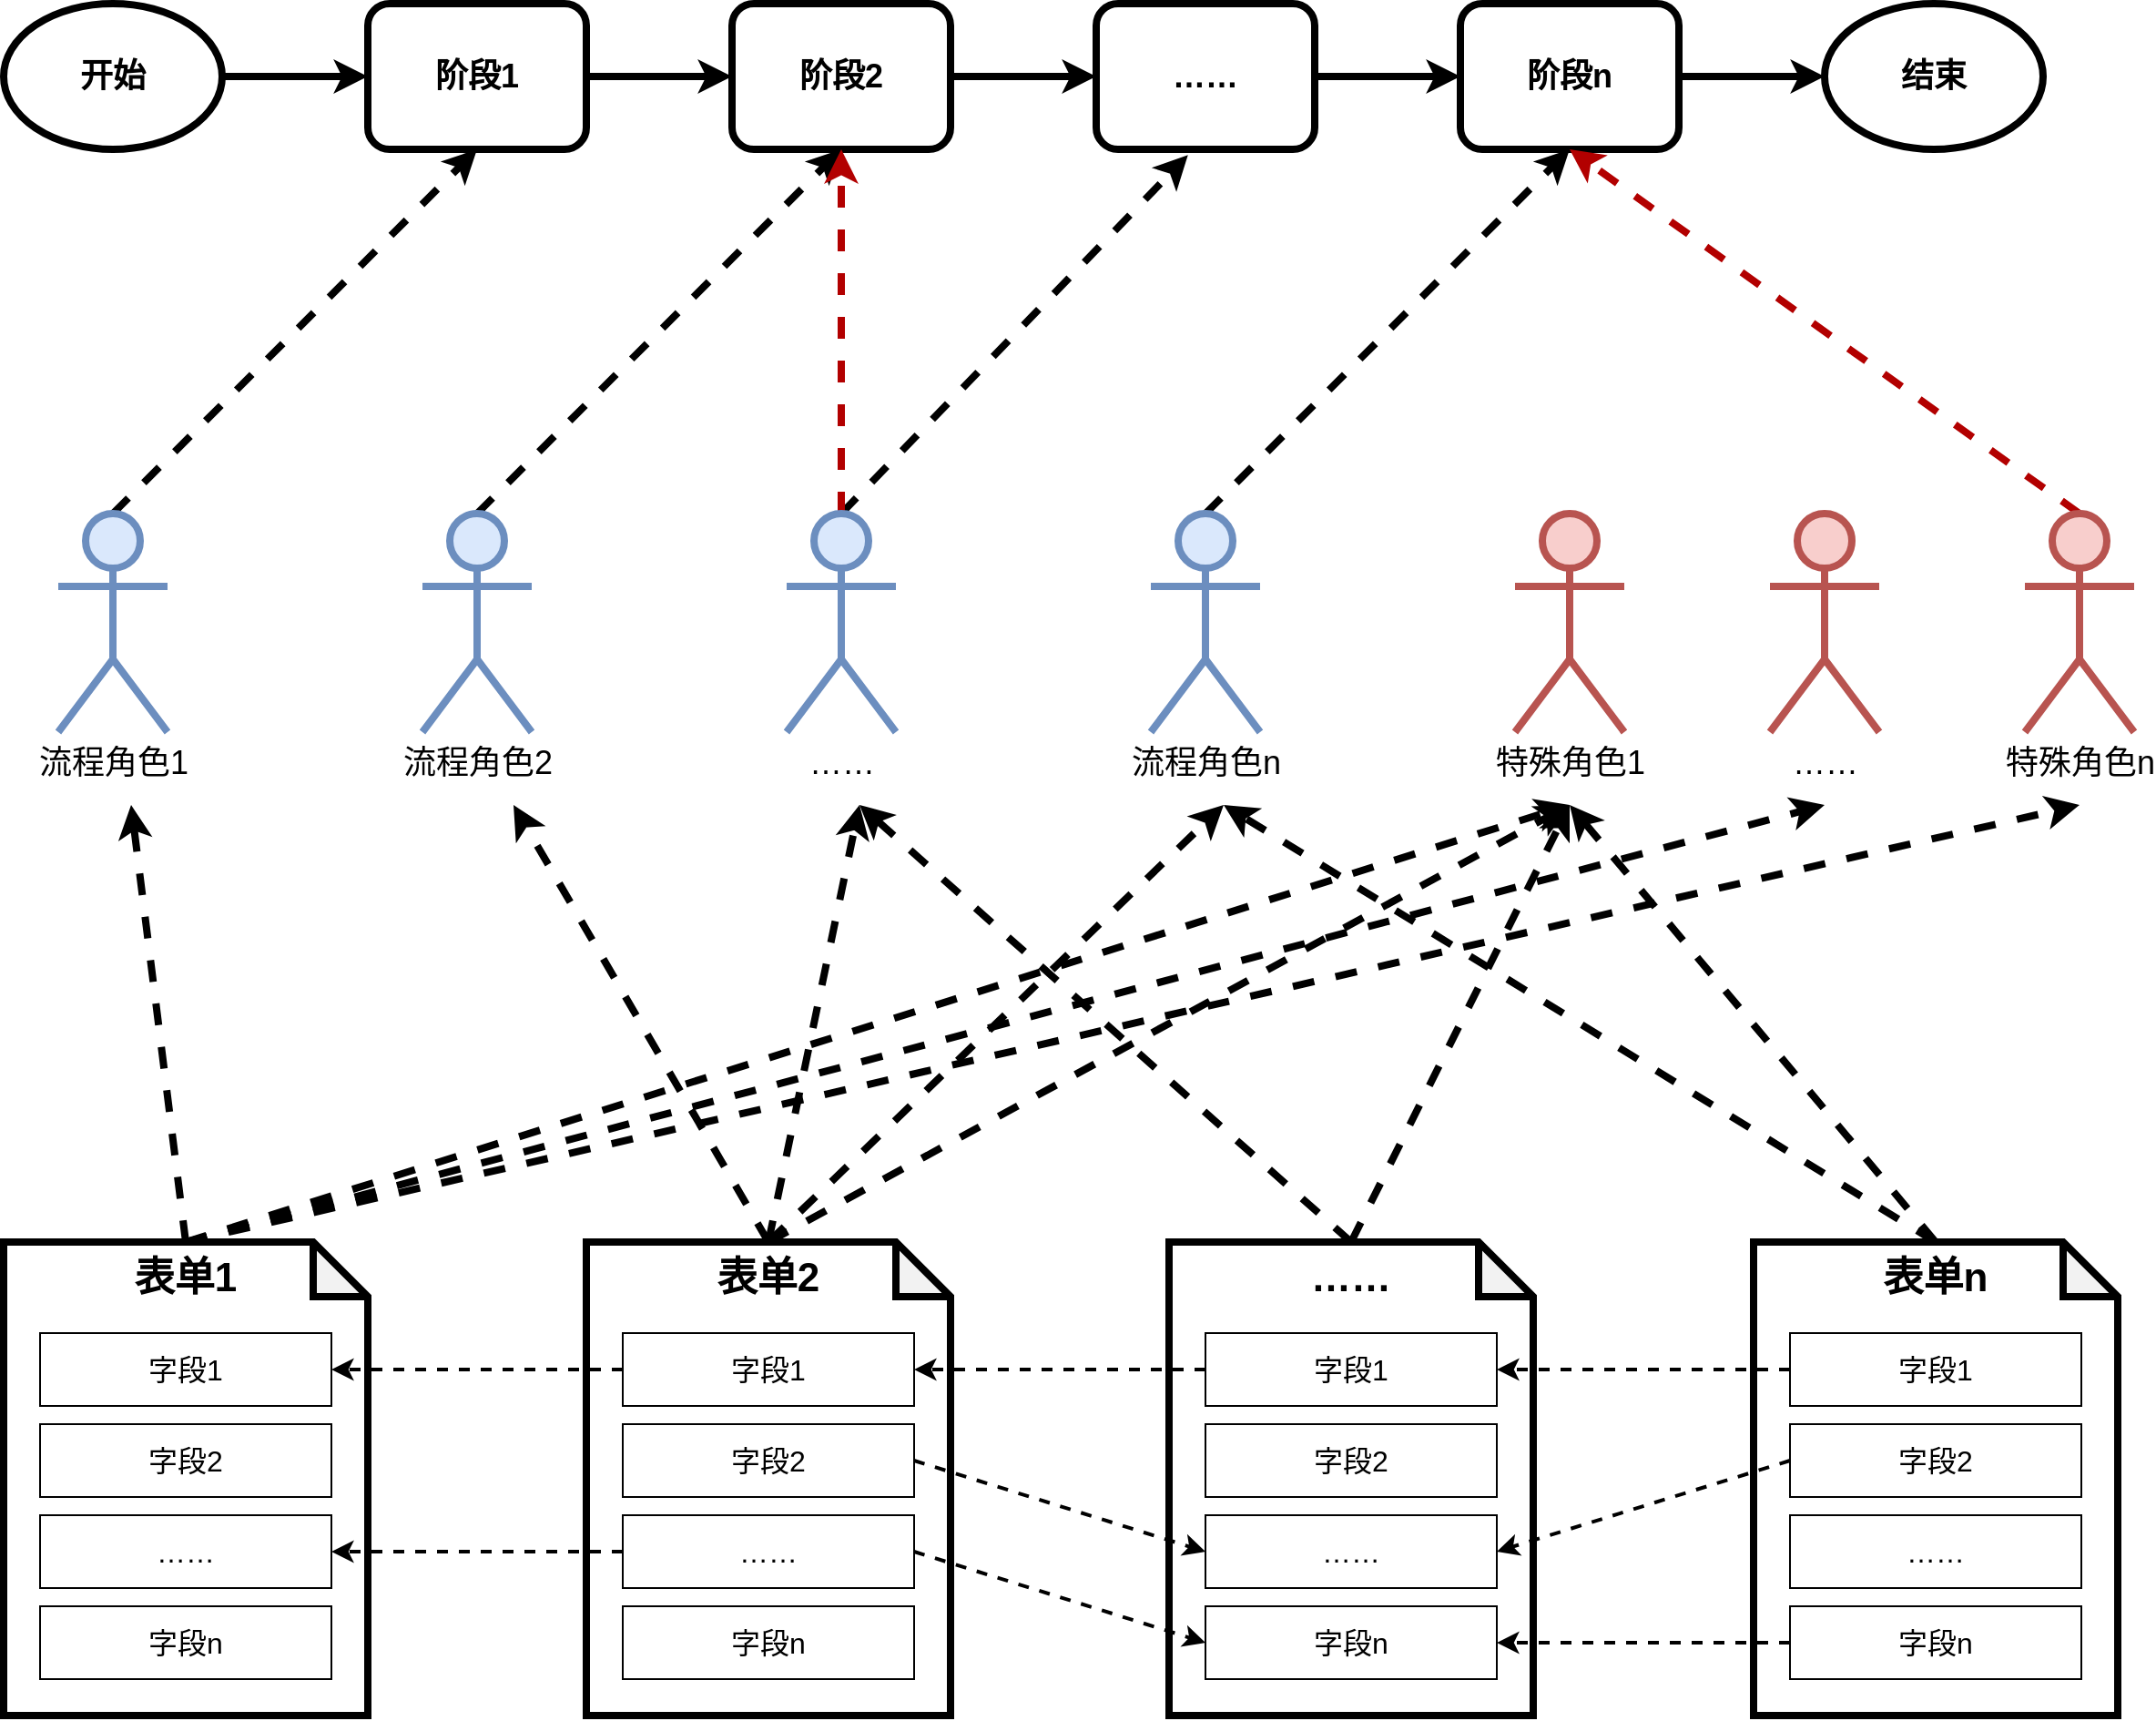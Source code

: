 <mxfile version="20.0.3" type="github">
  <diagram id="KMLzPFCYPwNL3a2IKora" name="Page-1">
    <mxGraphModel dx="1673" dy="934" grid="1" gridSize="10" guides="1" tooltips="1" connect="1" arrows="1" fold="1" page="1" pageScale="1" pageWidth="827" pageHeight="1169" math="0" shadow="0">
      <root>
        <mxCell id="0" />
        <mxCell id="1" parent="0" />
        <mxCell id="se5E7Arf67xWCam7YA4U-5" value="" style="edgeStyle=orthogonalEdgeStyle;rounded=0;orthogonalLoop=1;jettySize=auto;html=1;fontSize=18;fontStyle=1;strokeWidth=4;" edge="1" parent="1" source="se5E7Arf67xWCam7YA4U-2" target="se5E7Arf67xWCam7YA4U-4">
          <mxGeometry relative="1" as="geometry" />
        </mxCell>
        <mxCell id="se5E7Arf67xWCam7YA4U-2" value="阶段1" style="rounded=1;whiteSpace=wrap;html=1;fontSize=18;fontStyle=1;strokeWidth=4;" vertex="1" parent="1">
          <mxGeometry x="280" y="280" width="120" height="80" as="geometry" />
        </mxCell>
        <mxCell id="se5E7Arf67xWCam7YA4U-6" style="edgeStyle=orthogonalEdgeStyle;rounded=0;orthogonalLoop=1;jettySize=auto;html=1;exitX=1;exitY=0.5;exitDx=0;exitDy=0;entryX=0;entryY=0.5;entryDx=0;entryDy=0;fontSize=18;fontStyle=1;strokeWidth=4;" edge="1" parent="1" source="se5E7Arf67xWCam7YA4U-3" target="se5E7Arf67xWCam7YA4U-2">
          <mxGeometry relative="1" as="geometry" />
        </mxCell>
        <mxCell id="se5E7Arf67xWCam7YA4U-3" value="开始" style="ellipse;whiteSpace=wrap;html=1;fontSize=18;fontStyle=1;strokeWidth=4;" vertex="1" parent="1">
          <mxGeometry x="80" y="280" width="120" height="80" as="geometry" />
        </mxCell>
        <mxCell id="se5E7Arf67xWCam7YA4U-8" value="" style="edgeStyle=orthogonalEdgeStyle;rounded=0;orthogonalLoop=1;jettySize=auto;html=1;fontSize=18;fontStyle=1;strokeWidth=4;" edge="1" parent="1" source="se5E7Arf67xWCam7YA4U-4" target="se5E7Arf67xWCam7YA4U-7">
          <mxGeometry relative="1" as="geometry" />
        </mxCell>
        <mxCell id="se5E7Arf67xWCam7YA4U-4" value="阶段2" style="rounded=1;whiteSpace=wrap;html=1;fontSize=18;fontStyle=1;strokeWidth=4;" vertex="1" parent="1">
          <mxGeometry x="480" y="280" width="120" height="80" as="geometry" />
        </mxCell>
        <mxCell id="se5E7Arf67xWCam7YA4U-10" value="" style="edgeStyle=orthogonalEdgeStyle;rounded=0;orthogonalLoop=1;jettySize=auto;html=1;fontSize=18;fontStyle=1;strokeWidth=4;" edge="1" parent="1" source="se5E7Arf67xWCam7YA4U-7" target="se5E7Arf67xWCam7YA4U-9">
          <mxGeometry relative="1" as="geometry" />
        </mxCell>
        <mxCell id="se5E7Arf67xWCam7YA4U-7" value="……" style="rounded=1;whiteSpace=wrap;html=1;fontSize=18;fontStyle=1;strokeWidth=4;" vertex="1" parent="1">
          <mxGeometry x="680" y="280" width="120" height="80" as="geometry" />
        </mxCell>
        <mxCell id="se5E7Arf67xWCam7YA4U-13" style="edgeStyle=orthogonalEdgeStyle;rounded=0;orthogonalLoop=1;jettySize=auto;html=1;exitX=1;exitY=0.5;exitDx=0;exitDy=0;fontSize=18;fontStyle=1;strokeWidth=4;" edge="1" parent="1" source="se5E7Arf67xWCam7YA4U-9" target="se5E7Arf67xWCam7YA4U-12">
          <mxGeometry relative="1" as="geometry" />
        </mxCell>
        <mxCell id="se5E7Arf67xWCam7YA4U-9" value="阶段n" style="rounded=1;whiteSpace=wrap;html=1;fontSize=18;fontStyle=1;strokeWidth=4;" vertex="1" parent="1">
          <mxGeometry x="880" y="280" width="120" height="80" as="geometry" />
        </mxCell>
        <mxCell id="se5E7Arf67xWCam7YA4U-12" value="结束" style="ellipse;whiteSpace=wrap;html=1;fontSize=18;fontStyle=1;strokeWidth=4;" vertex="1" parent="1">
          <mxGeometry x="1080" y="280" width="120" height="80" as="geometry" />
        </mxCell>
        <mxCell id="se5E7Arf67xWCam7YA4U-14" value="特殊角色1" style="shape=umlActor;verticalLabelPosition=bottom;verticalAlign=top;html=1;outlineConnect=0;fontSize=18;strokeWidth=4;fillColor=#f8cecc;strokeColor=#b85450;" vertex="1" parent="1">
          <mxGeometry x="910" y="560" width="60" height="120" as="geometry" />
        </mxCell>
        <mxCell id="se5E7Arf67xWCam7YA4U-63" style="edgeStyle=none;rounded=0;orthogonalLoop=1;jettySize=auto;html=1;exitX=0.5;exitY=0;exitDx=0;exitDy=0;exitPerimeter=0;entryX=0.5;entryY=1;entryDx=0;entryDy=0;dashed=1;fontSize=22;strokeWidth=4;fillColor=#e51400;strokeColor=#B20000;" edge="1" parent="1" source="se5E7Arf67xWCam7YA4U-17" target="se5E7Arf67xWCam7YA4U-9">
          <mxGeometry relative="1" as="geometry" />
        </mxCell>
        <mxCell id="se5E7Arf67xWCam7YA4U-17" value="特殊角色n" style="shape=umlActor;verticalLabelPosition=bottom;verticalAlign=top;html=1;outlineConnect=0;fontSize=18;strokeWidth=4;fillColor=#f8cecc;strokeColor=#b85450;" vertex="1" parent="1">
          <mxGeometry x="1190" y="560" width="60" height="120" as="geometry" />
        </mxCell>
        <mxCell id="se5E7Arf67xWCam7YA4U-43" style="rounded=0;orthogonalLoop=1;jettySize=auto;html=1;exitX=0.5;exitY=0;exitDx=0;exitDy=0;exitPerimeter=0;entryX=0.5;entryY=1;entryDx=0;entryDy=0;fontSize=22;strokeWidth=4;dashed=1;" edge="1" parent="1" source="se5E7Arf67xWCam7YA4U-19" target="se5E7Arf67xWCam7YA4U-2">
          <mxGeometry relative="1" as="geometry" />
        </mxCell>
        <mxCell id="se5E7Arf67xWCam7YA4U-19" value="流程角色1" style="shape=umlActor;verticalLabelPosition=bottom;verticalAlign=top;html=1;outlineConnect=0;fontSize=18;strokeWidth=4;fillColor=#dae8fc;strokeColor=#6c8ebf;" vertex="1" parent="1">
          <mxGeometry x="110" y="560" width="60" height="120" as="geometry" />
        </mxCell>
        <mxCell id="se5E7Arf67xWCam7YA4U-44" style="edgeStyle=none;rounded=0;orthogonalLoop=1;jettySize=auto;html=1;exitX=0.5;exitY=0;exitDx=0;exitDy=0;exitPerimeter=0;entryX=0.5;entryY=1;entryDx=0;entryDy=0;dashed=1;fontSize=22;strokeWidth=4;" edge="1" parent="1" source="se5E7Arf67xWCam7YA4U-20" target="se5E7Arf67xWCam7YA4U-4">
          <mxGeometry relative="1" as="geometry" />
        </mxCell>
        <mxCell id="se5E7Arf67xWCam7YA4U-20" value="流程角色2" style="shape=umlActor;verticalLabelPosition=bottom;verticalAlign=top;html=1;outlineConnect=0;fontSize=18;strokeWidth=4;fillColor=#dae8fc;strokeColor=#6c8ebf;" vertex="1" parent="1">
          <mxGeometry x="310" y="560" width="60" height="120" as="geometry" />
        </mxCell>
        <mxCell id="se5E7Arf67xWCam7YA4U-45" style="edgeStyle=none;rounded=0;orthogonalLoop=1;jettySize=auto;html=1;exitX=0.5;exitY=0;exitDx=0;exitDy=0;exitPerimeter=0;entryX=0.42;entryY=1.039;entryDx=0;entryDy=0;entryPerimeter=0;dashed=1;fontSize=22;strokeWidth=4;" edge="1" parent="1" source="se5E7Arf67xWCam7YA4U-21" target="se5E7Arf67xWCam7YA4U-7">
          <mxGeometry relative="1" as="geometry" />
        </mxCell>
        <mxCell id="se5E7Arf67xWCam7YA4U-59" style="edgeStyle=none;rounded=0;orthogonalLoop=1;jettySize=auto;html=1;exitX=0.5;exitY=0;exitDx=0;exitDy=0;exitPerimeter=0;entryX=0.5;entryY=1;entryDx=0;entryDy=0;dashed=1;fontSize=22;strokeWidth=4;fillColor=#e51400;strokeColor=#B20000;" edge="1" parent="1" source="se5E7Arf67xWCam7YA4U-21" target="se5E7Arf67xWCam7YA4U-4">
          <mxGeometry relative="1" as="geometry" />
        </mxCell>
        <mxCell id="se5E7Arf67xWCam7YA4U-21" value="……" style="shape=umlActor;verticalLabelPosition=bottom;verticalAlign=top;html=1;outlineConnect=0;fontSize=18;strokeWidth=4;fillColor=#dae8fc;strokeColor=#6c8ebf;" vertex="1" parent="1">
          <mxGeometry x="510" y="560" width="60" height="120" as="geometry" />
        </mxCell>
        <mxCell id="se5E7Arf67xWCam7YA4U-46" style="edgeStyle=none;rounded=0;orthogonalLoop=1;jettySize=auto;html=1;exitX=0.5;exitY=0;exitDx=0;exitDy=0;exitPerimeter=0;entryX=0.5;entryY=1;entryDx=0;entryDy=0;dashed=1;fontSize=22;strokeWidth=4;" edge="1" parent="1" source="se5E7Arf67xWCam7YA4U-22" target="se5E7Arf67xWCam7YA4U-9">
          <mxGeometry relative="1" as="geometry" />
        </mxCell>
        <mxCell id="se5E7Arf67xWCam7YA4U-22" value="流程角色n" style="shape=umlActor;verticalLabelPosition=bottom;verticalAlign=top;html=1;outlineConnect=0;fontSize=18;strokeWidth=4;fillColor=#dae8fc;strokeColor=#6c8ebf;" vertex="1" parent="1">
          <mxGeometry x="710" y="560" width="60" height="120" as="geometry" />
        </mxCell>
        <mxCell id="se5E7Arf67xWCam7YA4U-27" value="……" style="shape=umlActor;verticalLabelPosition=bottom;verticalAlign=top;html=1;outlineConnect=0;fontSize=18;strokeWidth=4;fillColor=#f8cecc;strokeColor=#b85450;" vertex="1" parent="1">
          <mxGeometry x="1050" y="560" width="60" height="120" as="geometry" />
        </mxCell>
        <mxCell id="se5E7Arf67xWCam7YA4U-48" style="edgeStyle=none;rounded=0;orthogonalLoop=1;jettySize=auto;html=1;exitX=0.5;exitY=0;exitDx=0;exitDy=0;exitPerimeter=0;dashed=1;fontSize=22;strokeWidth=4;" edge="1" parent="1" source="se5E7Arf67xWCam7YA4U-35">
          <mxGeometry relative="1" as="geometry">
            <mxPoint x="150" y="720" as="targetPoint" />
          </mxGeometry>
        </mxCell>
        <mxCell id="se5E7Arf67xWCam7YA4U-54" style="edgeStyle=none;rounded=0;orthogonalLoop=1;jettySize=auto;html=1;exitX=0.5;exitY=0;exitDx=0;exitDy=0;exitPerimeter=0;dashed=1;fontSize=22;strokeWidth=4;" edge="1" parent="1" source="se5E7Arf67xWCam7YA4U-35">
          <mxGeometry relative="1" as="geometry">
            <mxPoint x="940" y="720" as="targetPoint" />
          </mxGeometry>
        </mxCell>
        <mxCell id="se5E7Arf67xWCam7YA4U-61" style="edgeStyle=none;rounded=0;orthogonalLoop=1;jettySize=auto;html=1;exitX=0.5;exitY=0;exitDx=0;exitDy=0;exitPerimeter=0;dashed=1;fontSize=22;strokeWidth=4;" edge="1" parent="1" source="se5E7Arf67xWCam7YA4U-35">
          <mxGeometry relative="1" as="geometry">
            <mxPoint x="1080" y="720" as="targetPoint" />
          </mxGeometry>
        </mxCell>
        <mxCell id="se5E7Arf67xWCam7YA4U-62" style="edgeStyle=none;rounded=0;orthogonalLoop=1;jettySize=auto;html=1;exitX=0.5;exitY=0;exitDx=0;exitDy=0;exitPerimeter=0;dashed=1;fontSize=22;strokeWidth=4;" edge="1" parent="1" source="se5E7Arf67xWCam7YA4U-35">
          <mxGeometry relative="1" as="geometry">
            <mxPoint x="1220" y="720" as="targetPoint" />
          </mxGeometry>
        </mxCell>
        <mxCell id="se5E7Arf67xWCam7YA4U-35" value="表单1" style="shape=note;whiteSpace=wrap;html=1;backgroundOutline=1;darkOpacity=0.05;fontSize=22;strokeWidth=4;verticalAlign=top;fontStyle=1" vertex="1" parent="1">
          <mxGeometry x="80" y="960" width="200" height="260" as="geometry" />
        </mxCell>
        <mxCell id="se5E7Arf67xWCam7YA4U-49" style="edgeStyle=none;rounded=0;orthogonalLoop=1;jettySize=auto;html=1;exitX=0.5;exitY=0;exitDx=0;exitDy=0;exitPerimeter=0;dashed=1;fontSize=22;strokeWidth=4;" edge="1" parent="1" source="se5E7Arf67xWCam7YA4U-36">
          <mxGeometry relative="1" as="geometry">
            <mxPoint x="360" y="720" as="targetPoint" />
          </mxGeometry>
        </mxCell>
        <mxCell id="se5E7Arf67xWCam7YA4U-50" style="edgeStyle=none;rounded=0;orthogonalLoop=1;jettySize=auto;html=1;exitX=0.5;exitY=0;exitDx=0;exitDy=0;exitPerimeter=0;dashed=1;fontSize=22;strokeWidth=4;" edge="1" parent="1" source="se5E7Arf67xWCam7YA4U-36">
          <mxGeometry relative="1" as="geometry">
            <mxPoint x="550" y="720" as="targetPoint" />
          </mxGeometry>
        </mxCell>
        <mxCell id="se5E7Arf67xWCam7YA4U-51" style="edgeStyle=none;rounded=0;orthogonalLoop=1;jettySize=auto;html=1;exitX=0.5;exitY=0;exitDx=0;exitDy=0;exitPerimeter=0;dashed=1;fontSize=22;strokeWidth=4;" edge="1" parent="1" source="se5E7Arf67xWCam7YA4U-36">
          <mxGeometry relative="1" as="geometry">
            <mxPoint x="750" y="720" as="targetPoint" />
          </mxGeometry>
        </mxCell>
        <mxCell id="se5E7Arf67xWCam7YA4U-55" style="edgeStyle=none;rounded=0;orthogonalLoop=1;jettySize=auto;html=1;exitX=0.5;exitY=0;exitDx=0;exitDy=0;exitPerimeter=0;dashed=1;fontSize=22;strokeWidth=4;" edge="1" parent="1" source="se5E7Arf67xWCam7YA4U-36">
          <mxGeometry relative="1" as="geometry">
            <mxPoint x="940" y="720" as="targetPoint" />
          </mxGeometry>
        </mxCell>
        <mxCell id="se5E7Arf67xWCam7YA4U-36" value="表单2" style="shape=note;whiteSpace=wrap;html=1;backgroundOutline=1;darkOpacity=0.05;fontSize=22;strokeWidth=4;verticalAlign=top;fontStyle=1" vertex="1" parent="1">
          <mxGeometry x="400" y="960" width="200" height="260" as="geometry" />
        </mxCell>
        <mxCell id="se5E7Arf67xWCam7YA4U-53" style="edgeStyle=none;rounded=0;orthogonalLoop=1;jettySize=auto;html=1;exitX=0.5;exitY=0;exitDx=0;exitDy=0;exitPerimeter=0;dashed=1;fontSize=22;strokeWidth=4;" edge="1" parent="1" source="se5E7Arf67xWCam7YA4U-37">
          <mxGeometry relative="1" as="geometry">
            <mxPoint x="750" y="720" as="targetPoint" />
          </mxGeometry>
        </mxCell>
        <mxCell id="se5E7Arf67xWCam7YA4U-58" style="edgeStyle=none;rounded=0;orthogonalLoop=1;jettySize=auto;html=1;exitX=0.5;exitY=0;exitDx=0;exitDy=0;exitPerimeter=0;dashed=1;fontSize=22;strokeWidth=4;" edge="1" parent="1" source="se5E7Arf67xWCam7YA4U-37">
          <mxGeometry relative="1" as="geometry">
            <mxPoint x="940" y="720" as="targetPoint" />
          </mxGeometry>
        </mxCell>
        <mxCell id="se5E7Arf67xWCam7YA4U-37" value="表单n" style="shape=note;whiteSpace=wrap;html=1;backgroundOutline=1;darkOpacity=0.05;fontSize=22;strokeWidth=4;verticalAlign=top;fontStyle=1" vertex="1" parent="1">
          <mxGeometry x="1041" y="960" width="200" height="260" as="geometry" />
        </mxCell>
        <mxCell id="se5E7Arf67xWCam7YA4U-52" style="edgeStyle=none;rounded=0;orthogonalLoop=1;jettySize=auto;html=1;exitX=0.5;exitY=0;exitDx=0;exitDy=0;exitPerimeter=0;dashed=1;fontSize=22;strokeWidth=4;" edge="1" parent="1" source="se5E7Arf67xWCam7YA4U-38">
          <mxGeometry relative="1" as="geometry">
            <mxPoint x="550" y="720" as="targetPoint" />
          </mxGeometry>
        </mxCell>
        <mxCell id="se5E7Arf67xWCam7YA4U-56" style="edgeStyle=none;rounded=0;orthogonalLoop=1;jettySize=auto;html=1;exitX=0.5;exitY=0;exitDx=0;exitDy=0;exitPerimeter=0;dashed=1;fontSize=22;strokeWidth=4;" edge="1" parent="1" source="se5E7Arf67xWCam7YA4U-38">
          <mxGeometry relative="1" as="geometry">
            <mxPoint x="940" y="720" as="targetPoint" />
          </mxGeometry>
        </mxCell>
        <mxCell id="se5E7Arf67xWCam7YA4U-38" value="……" style="shape=note;whiteSpace=wrap;html=1;backgroundOutline=1;darkOpacity=0.05;fontSize=22;strokeWidth=4;verticalAlign=top;fontStyle=1" vertex="1" parent="1">
          <mxGeometry x="720" y="960" width="200" height="260" as="geometry" />
        </mxCell>
        <mxCell id="se5E7Arf67xWCam7YA4U-64" value="字段1" style="rounded=0;whiteSpace=wrap;html=1;fontSize=16;strokeWidth=1;" vertex="1" parent="1">
          <mxGeometry x="100" y="1010" width="160" height="40" as="geometry" />
        </mxCell>
        <mxCell id="se5E7Arf67xWCam7YA4U-65" value="字段2" style="rounded=0;whiteSpace=wrap;html=1;fontSize=16;strokeWidth=1;" vertex="1" parent="1">
          <mxGeometry x="100" y="1060" width="160" height="40" as="geometry" />
        </mxCell>
        <mxCell id="se5E7Arf67xWCam7YA4U-66" value="……" style="rounded=0;whiteSpace=wrap;html=1;fontSize=16;strokeWidth=1;" vertex="1" parent="1">
          <mxGeometry x="100" y="1110" width="160" height="40" as="geometry" />
        </mxCell>
        <mxCell id="se5E7Arf67xWCam7YA4U-68" value="字段n" style="rounded=0;whiteSpace=wrap;html=1;fontSize=16;strokeWidth=1;" vertex="1" parent="1">
          <mxGeometry x="100" y="1160" width="160" height="40" as="geometry" />
        </mxCell>
        <mxCell id="se5E7Arf67xWCam7YA4U-81" style="edgeStyle=none;rounded=0;orthogonalLoop=1;jettySize=auto;html=1;exitX=0;exitY=0.5;exitDx=0;exitDy=0;entryX=1;entryY=0.5;entryDx=0;entryDy=0;dashed=1;fontSize=16;strokeWidth=2;" edge="1" parent="1" source="se5E7Arf67xWCam7YA4U-69" target="se5E7Arf67xWCam7YA4U-64">
          <mxGeometry relative="1" as="geometry" />
        </mxCell>
        <mxCell id="se5E7Arf67xWCam7YA4U-69" value="字段1" style="rounded=0;whiteSpace=wrap;html=1;fontSize=16;strokeWidth=1;" vertex="1" parent="1">
          <mxGeometry x="420" y="1010" width="160" height="40" as="geometry" />
        </mxCell>
        <mxCell id="se5E7Arf67xWCam7YA4U-88" style="edgeStyle=none;rounded=0;orthogonalLoop=1;jettySize=auto;html=1;exitX=1;exitY=0.5;exitDx=0;exitDy=0;entryX=0;entryY=0.5;entryDx=0;entryDy=0;dashed=1;fontSize=16;strokeWidth=2;" edge="1" parent="1" source="se5E7Arf67xWCam7YA4U-70" target="se5E7Arf67xWCam7YA4U-75">
          <mxGeometry relative="1" as="geometry" />
        </mxCell>
        <mxCell id="se5E7Arf67xWCam7YA4U-70" value="字段2" style="rounded=0;whiteSpace=wrap;html=1;fontSize=16;strokeWidth=1;" vertex="1" parent="1">
          <mxGeometry x="420" y="1060" width="160" height="40" as="geometry" />
        </mxCell>
        <mxCell id="se5E7Arf67xWCam7YA4U-86" style="edgeStyle=none;rounded=0;orthogonalLoop=1;jettySize=auto;html=1;exitX=0;exitY=0.5;exitDx=0;exitDy=0;entryX=1;entryY=0.5;entryDx=0;entryDy=0;dashed=1;fontSize=16;strokeWidth=2;" edge="1" parent="1" source="se5E7Arf67xWCam7YA4U-71" target="se5E7Arf67xWCam7YA4U-66">
          <mxGeometry relative="1" as="geometry" />
        </mxCell>
        <mxCell id="se5E7Arf67xWCam7YA4U-89" style="edgeStyle=none;rounded=0;orthogonalLoop=1;jettySize=auto;html=1;exitX=1;exitY=0.5;exitDx=0;exitDy=0;entryX=0;entryY=0.5;entryDx=0;entryDy=0;dashed=1;fontSize=16;strokeWidth=2;" edge="1" parent="1" source="se5E7Arf67xWCam7YA4U-71" target="se5E7Arf67xWCam7YA4U-76">
          <mxGeometry relative="1" as="geometry" />
        </mxCell>
        <mxCell id="se5E7Arf67xWCam7YA4U-71" value="……" style="rounded=0;whiteSpace=wrap;html=1;fontSize=16;strokeWidth=1;" vertex="1" parent="1">
          <mxGeometry x="420" y="1110" width="160" height="40" as="geometry" />
        </mxCell>
        <mxCell id="se5E7Arf67xWCam7YA4U-72" value="字段n" style="rounded=0;whiteSpace=wrap;html=1;fontSize=16;strokeWidth=1;" vertex="1" parent="1">
          <mxGeometry x="420" y="1160" width="160" height="40" as="geometry" />
        </mxCell>
        <mxCell id="se5E7Arf67xWCam7YA4U-82" style="edgeStyle=none;rounded=0;orthogonalLoop=1;jettySize=auto;html=1;exitX=0;exitY=0.5;exitDx=0;exitDy=0;entryX=1;entryY=0.5;entryDx=0;entryDy=0;dashed=1;fontSize=16;strokeWidth=2;" edge="1" parent="1" source="se5E7Arf67xWCam7YA4U-73" target="se5E7Arf67xWCam7YA4U-69">
          <mxGeometry relative="1" as="geometry" />
        </mxCell>
        <mxCell id="se5E7Arf67xWCam7YA4U-73" value="字段1" style="rounded=0;whiteSpace=wrap;html=1;fontSize=16;strokeWidth=1;" vertex="1" parent="1">
          <mxGeometry x="740" y="1010" width="160" height="40" as="geometry" />
        </mxCell>
        <mxCell id="se5E7Arf67xWCam7YA4U-74" value="字段2" style="rounded=0;whiteSpace=wrap;html=1;fontSize=16;strokeWidth=1;" vertex="1" parent="1">
          <mxGeometry x="740" y="1060" width="160" height="40" as="geometry" />
        </mxCell>
        <mxCell id="se5E7Arf67xWCam7YA4U-75" value="……" style="rounded=0;whiteSpace=wrap;html=1;fontSize=16;strokeWidth=1;" vertex="1" parent="1">
          <mxGeometry x="740" y="1110" width="160" height="40" as="geometry" />
        </mxCell>
        <mxCell id="se5E7Arf67xWCam7YA4U-76" value="字段n" style="rounded=0;whiteSpace=wrap;html=1;fontSize=16;strokeWidth=1;" vertex="1" parent="1">
          <mxGeometry x="740" y="1160" width="160" height="40" as="geometry" />
        </mxCell>
        <mxCell id="se5E7Arf67xWCam7YA4U-83" style="edgeStyle=none;rounded=0;orthogonalLoop=1;jettySize=auto;html=1;exitX=0;exitY=0.5;exitDx=0;exitDy=0;entryX=1;entryY=0.5;entryDx=0;entryDy=0;dashed=1;fontSize=16;strokeWidth=2;" edge="1" parent="1" source="se5E7Arf67xWCam7YA4U-77" target="se5E7Arf67xWCam7YA4U-73">
          <mxGeometry relative="1" as="geometry" />
        </mxCell>
        <mxCell id="se5E7Arf67xWCam7YA4U-77" value="字段1" style="rounded=0;whiteSpace=wrap;html=1;fontSize=16;strokeWidth=1;" vertex="1" parent="1">
          <mxGeometry x="1061" y="1010" width="160" height="40" as="geometry" />
        </mxCell>
        <mxCell id="se5E7Arf67xWCam7YA4U-84" style="edgeStyle=none;rounded=0;orthogonalLoop=1;jettySize=auto;html=1;exitX=0;exitY=0.5;exitDx=0;exitDy=0;entryX=1;entryY=0.5;entryDx=0;entryDy=0;dashed=1;fontSize=16;strokeWidth=2;" edge="1" parent="1" source="se5E7Arf67xWCam7YA4U-78" target="se5E7Arf67xWCam7YA4U-75">
          <mxGeometry relative="1" as="geometry" />
        </mxCell>
        <mxCell id="se5E7Arf67xWCam7YA4U-78" value="字段2" style="rounded=0;whiteSpace=wrap;html=1;fontSize=16;strokeWidth=1;" vertex="1" parent="1">
          <mxGeometry x="1061" y="1060" width="160" height="40" as="geometry" />
        </mxCell>
        <mxCell id="se5E7Arf67xWCam7YA4U-79" value="……" style="rounded=0;whiteSpace=wrap;html=1;fontSize=16;strokeWidth=1;" vertex="1" parent="1">
          <mxGeometry x="1061" y="1110" width="160" height="40" as="geometry" />
        </mxCell>
        <mxCell id="se5E7Arf67xWCam7YA4U-87" style="edgeStyle=none;rounded=0;orthogonalLoop=1;jettySize=auto;html=1;exitX=0;exitY=0.5;exitDx=0;exitDy=0;dashed=1;fontSize=16;strokeWidth=2;" edge="1" parent="1" source="se5E7Arf67xWCam7YA4U-80" target="se5E7Arf67xWCam7YA4U-76">
          <mxGeometry relative="1" as="geometry" />
        </mxCell>
        <mxCell id="se5E7Arf67xWCam7YA4U-80" value="字段n" style="rounded=0;whiteSpace=wrap;html=1;fontSize=16;strokeWidth=1;" vertex="1" parent="1">
          <mxGeometry x="1061" y="1160" width="160" height="40" as="geometry" />
        </mxCell>
      </root>
    </mxGraphModel>
  </diagram>
</mxfile>
